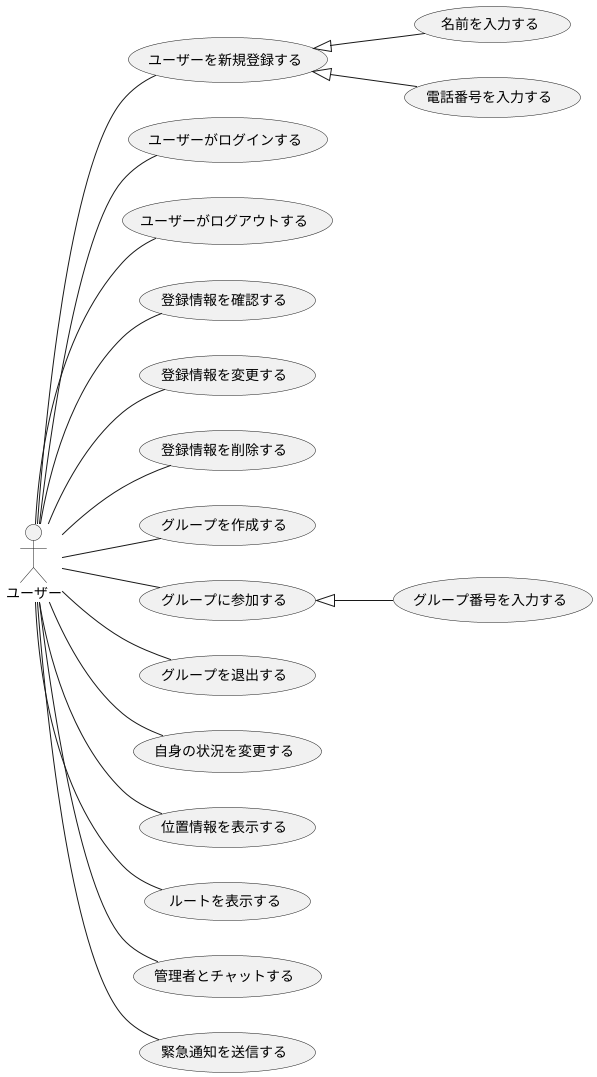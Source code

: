 @startuml ユースケース

left to right direction
actor ユーザー

ユーザー -- (ユーザーを新規登録する)
ユーザー -- (ユーザーがログインする)
ユーザー -- (ユーザーがログアウトする)
ユーザー -- (登録情報を確認する)
ユーザー -- (登録情報を変更する)
ユーザー -- (登録情報を削除する)
ユーザー -- (グループを作成する)
ユーザー -- (グループに参加する)
ユーザー -- (グループを退出する)
ユーザー -- (自身の状況を変更する)
ユーザー -- (位置情報を表示する)
ユーザー -- (ルートを表示する)
ユーザー -- (管理者とチャットする)
ユーザー -- (緊急通知を送信する)



(ユーザーを新規登録する) <|-- (名前を入力する)
(ユーザーを新規登録する) <|-- (電話番号を入力する)

(グループに参加する) <|-- (グループ番号を入力する)

@enduml
